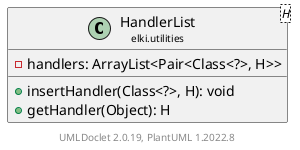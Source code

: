 @startuml
    remove .*\.(Instance|Par|Parameterizer|Factory)$
    set namespaceSeparator none
    hide empty fields
    hide empty methods

    class "<size:14>HandlerList\n<size:10>elki.utilities" as elki.utilities.HandlerList<H> [[HandlerList.html]] {
        -handlers: ArrayList<Pair<Class<?>, H>>
        +insertHandler(Class<?>, H): void
        +getHandler(Object): H
    }

    center footer UMLDoclet 2.0.19, PlantUML 1.2022.8
@enduml
